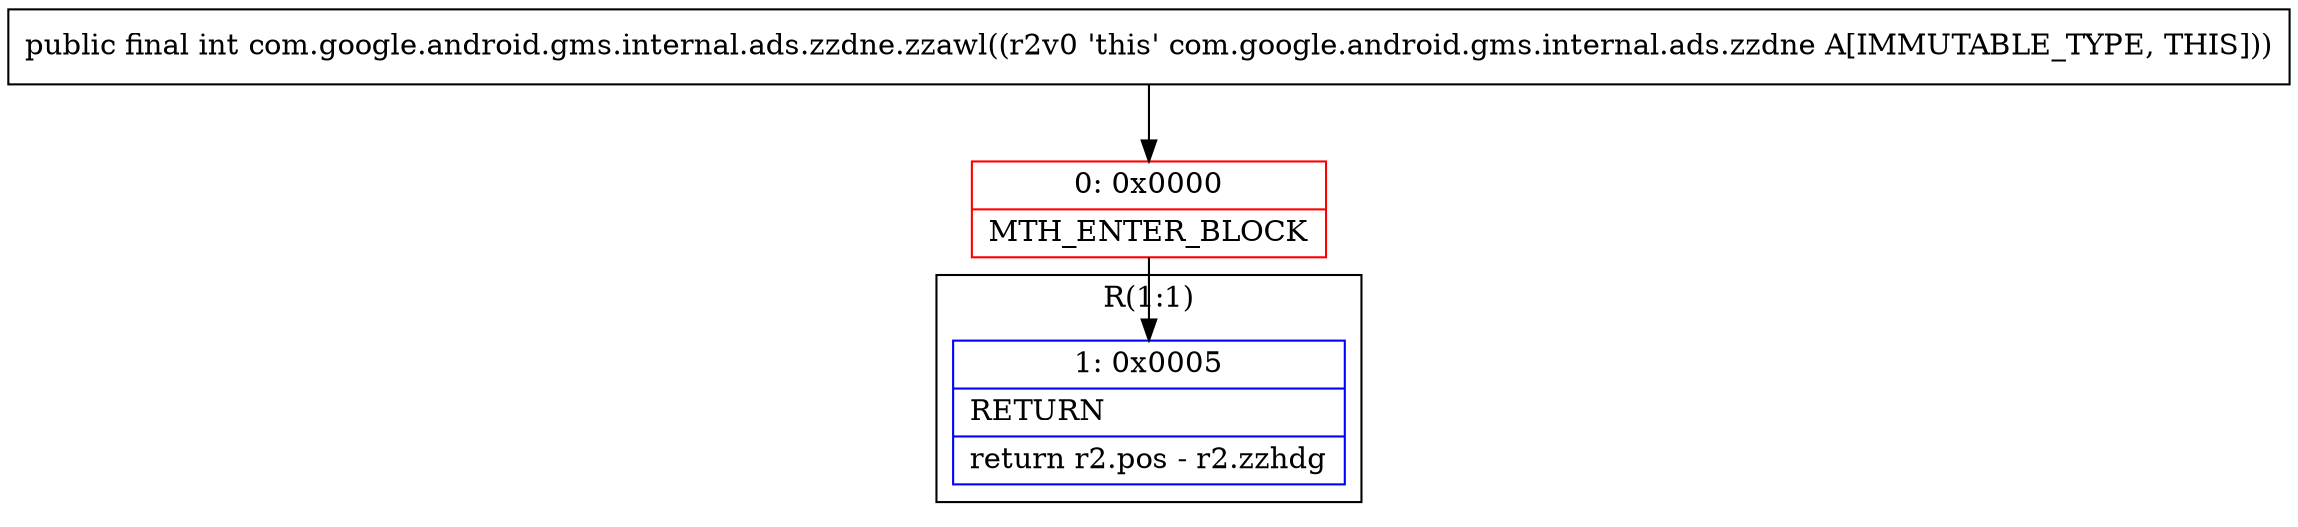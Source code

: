 digraph "CFG forcom.google.android.gms.internal.ads.zzdne.zzawl()I" {
subgraph cluster_Region_947052330 {
label = "R(1:1)";
node [shape=record,color=blue];
Node_1 [shape=record,label="{1\:\ 0x0005|RETURN\l|return r2.pos \- r2.zzhdg\l}"];
}
Node_0 [shape=record,color=red,label="{0\:\ 0x0000|MTH_ENTER_BLOCK\l}"];
MethodNode[shape=record,label="{public final int com.google.android.gms.internal.ads.zzdne.zzawl((r2v0 'this' com.google.android.gms.internal.ads.zzdne A[IMMUTABLE_TYPE, THIS])) }"];
MethodNode -> Node_0;
Node_0 -> Node_1;
}

